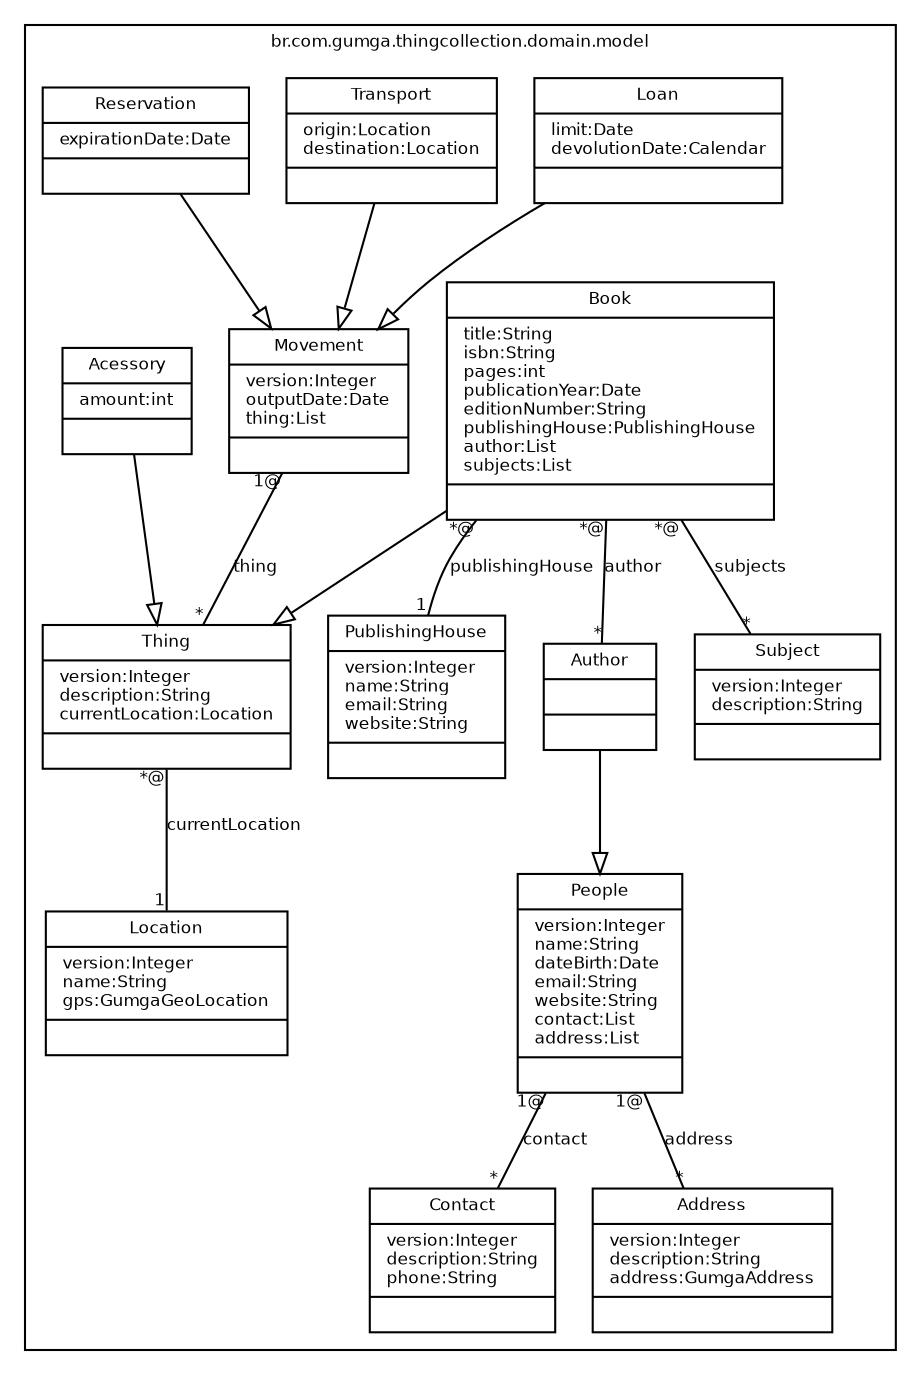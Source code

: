 //Gerado automaticamente por plugin da www.gumga.com.br munif@munifgebara.com.br

digraph G{
fontname = "Bitstream Vera Sans"
fontsize = 8

node [
        fontname = "Bitstream Vera Sans"
        fontsize = 8
        shape = "record"
]

edge [
        fontname = "Bitstream Vera Sans"
        fontsize = 8
]

subgraph clusterbr_com_gumga_thingcollection_domain_model
{
label="br.com.gumga.thingcollection.domain.model";
Contact [label = "{Contact|version:Integer\ldescription:String\lphone:String\l|}"]
Author [label = "{Author||}"]
People [label = "{People|version:Integer\lname:String\ldateBirth:Date\lemail:String\lwebsite:String\lcontact:List\laddress:List\l|}"]
Book [label = "{Book|title:String\lisbn:String\lpages:int\lpublicationYear:Date\leditionNumber:String\lpublishingHouse:PublishingHouse\lauthor:List\lsubjects:List\l|}"]
Movement [label = "{Movement|version:Integer\loutputDate:Date\lthing:List\l|}"]
Address [label = "{Address|version:Integer\ldescription:String\laddress:GumgaAddress\l|}"]
Loan [label = "{Loan|limit:Date\ldevolutionDate:Calendar\l|}"]
Transport [label = "{Transport|origin:Location\ldestination:Location\l|}"]
Subject [label = "{Subject|version:Integer\ldescription:String\l|}"]
Thing [label = "{Thing|version:Integer\ldescription:String\lcurrentLocation:Location\l|}"]
Reservation [label = "{Reservation|expirationDate:Date\l|}"]
Acessory [label = "{Acessory|amount:int\l|}"]
PublishingHouse [label = "{PublishingHouse|version:Integer\lname:String\lemail:String\lwebsite:String\l|}"]
Location [label = "{Location|version:Integer\lname:String\lgps:GumgaGeoLocation\l|}"]

}

edge [ arrowhead = "empty" headlabel = "" taillabel = ""] Transport -> Movement
edge [arrowhead = "none" headlabel = "*" taillabel = "1@"] People -> Address [label = "address"]
edge [arrowhead = "none" headlabel = "*" taillabel = "1@"] People -> Contact [label = "contact"]
edge [arrowhead = "none" headlabel = "*" taillabel = "*@"] Book -> Author [label = "author"]
edge [ arrowhead = "empty" headlabel = "" taillabel = ""] Book -> Thing
edge [arrowhead = "none" headlabel = "1" taillabel = "*@"] Book -> PublishingHouse [label = "publishingHouse"]
edge [arrowhead = "none" headlabel = "*" taillabel = "1@"] Movement -> Thing [label = "thing"]
edge [ arrowhead = "empty" headlabel = "" taillabel = ""] Acessory -> Thing
edge [ arrowhead = "empty" headlabel = "" taillabel = ""] Author -> People
edge [ arrowhead = "empty" headlabel = "" taillabel = ""] Reservation -> Movement
edge [ arrowhead = "empty" headlabel = "" taillabel = ""] Loan -> Movement
edge [arrowhead = "none" headlabel = "*" taillabel = "*@"] Book -> Subject [label = "subjects"]
edge [arrowhead = "none" headlabel = "1" taillabel = "*@"] Thing -> Location [label = "currentLocation"]

}

